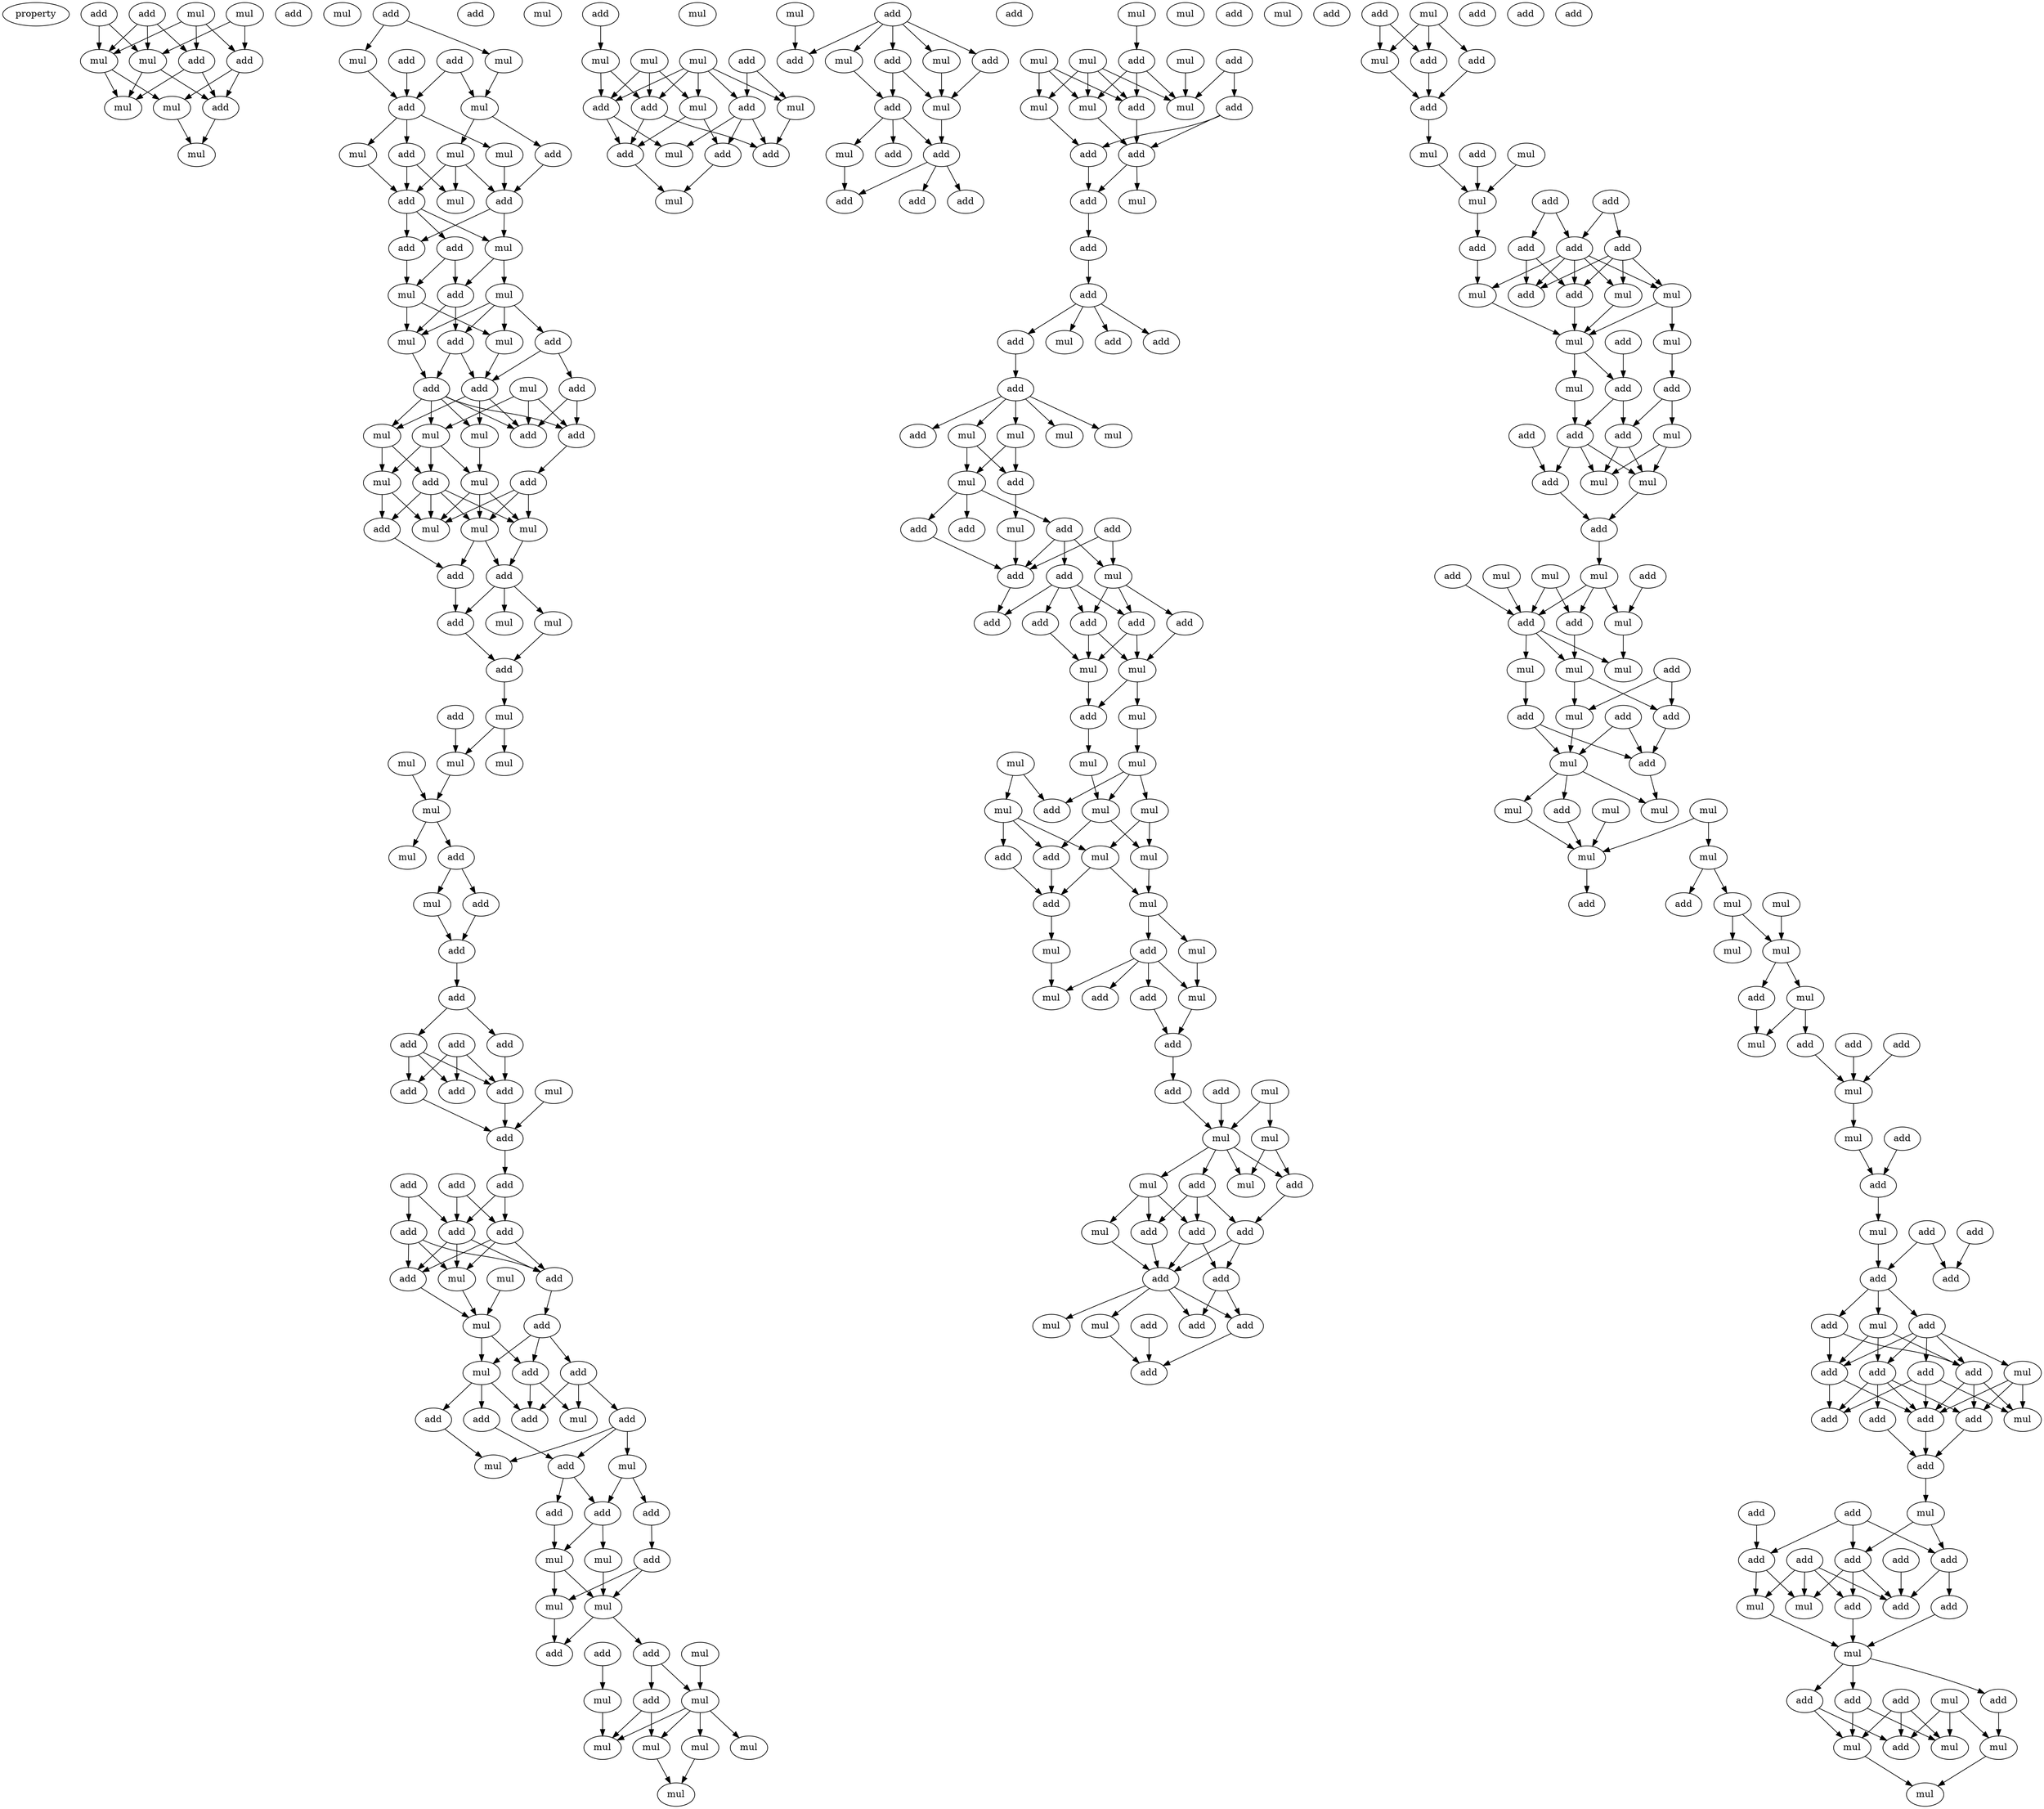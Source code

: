 digraph {
    node [fontcolor=black]
    property [mul=2,lf=2.0]
    0 [ label = mul ];
    1 [ label = mul ];
    2 [ label = add ];
    3 [ label = add ];
    4 [ label = add ];
    5 [ label = mul ];
    6 [ label = add ];
    7 [ label = mul ];
    8 [ label = add ];
    9 [ label = mul ];
    10 [ label = mul ];
    11 [ label = add ];
    12 [ label = mul ];
    13 [ label = mul ];
    14 [ label = add ];
    15 [ label = mul ];
    16 [ label = add ];
    17 [ label = add ];
    18 [ label = mul ];
    19 [ label = mul ];
    20 [ label = add ];
    21 [ label = mul ];
    22 [ label = mul ];
    23 [ label = mul ];
    24 [ label = add ];
    25 [ label = add ];
    26 [ label = add ];
    27 [ label = mul ];
    28 [ label = add ];
    29 [ label = add ];
    30 [ label = mul ];
    31 [ label = add ];
    32 [ label = mul ];
    33 [ label = add ];
    34 [ label = mul ];
    35 [ label = mul ];
    36 [ label = mul ];
    37 [ label = add ];
    38 [ label = add ];
    39 [ label = mul ];
    40 [ label = add ];
    41 [ label = add ];
    42 [ label = add ];
    43 [ label = add ];
    44 [ label = add ];
    45 [ label = mul ];
    46 [ label = mul ];
    47 [ label = mul ];
    48 [ label = mul ];
    49 [ label = add ];
    50 [ label = add ];
    51 [ label = mul ];
    52 [ label = mul ];
    53 [ label = mul ];
    54 [ label = mul ];
    55 [ label = add ];
    56 [ label = add ];
    57 [ label = add ];
    58 [ label = add ];
    59 [ label = mul ];
    60 [ label = add ];
    61 [ label = mul ];
    62 [ label = add ];
    63 [ label = mul ];
    64 [ label = add ];
    65 [ label = mul ];
    66 [ label = mul ];
    67 [ label = mul ];
    68 [ label = mul ];
    69 [ label = mul ];
    70 [ label = mul ];
    71 [ label = add ];
    72 [ label = mul ];
    73 [ label = add ];
    74 [ label = add ];
    75 [ label = add ];
    76 [ label = add ];
    77 [ label = add ];
    78 [ label = add ];
    79 [ label = add ];
    80 [ label = mul ];
    81 [ label = add ];
    82 [ label = add ];
    83 [ label = add ];
    84 [ label = add ];
    85 [ label = add ];
    86 [ label = add ];
    87 [ label = add ];
    88 [ label = add ];
    89 [ label = add ];
    90 [ label = add ];
    91 [ label = add ];
    92 [ label = mul ];
    93 [ label = mul ];
    94 [ label = add ];
    95 [ label = mul ];
    96 [ label = add ];
    97 [ label = mul ];
    98 [ label = add ];
    99 [ label = add ];
    100 [ label = add ];
    101 [ label = add ];
    102 [ label = add ];
    103 [ label = mul ];
    104 [ label = mul ];
    105 [ label = mul ];
    106 [ label = add ];
    107 [ label = add ];
    108 [ label = add ];
    109 [ label = add ];
    110 [ label = mul ];
    111 [ label = add ];
    112 [ label = mul ];
    113 [ label = mul ];
    114 [ label = mul ];
    115 [ label = add ];
    116 [ label = add ];
    117 [ label = add ];
    118 [ label = mul ];
    119 [ label = mul ];
    120 [ label = mul ];
    121 [ label = add ];
    122 [ label = mul ];
    123 [ label = mul ];
    124 [ label = mul ];
    125 [ label = mul ];
    126 [ label = mul ];
    127 [ label = add ];
    128 [ label = mul ];
    129 [ label = add ];
    130 [ label = mul ];
    131 [ label = mul ];
    132 [ label = add ];
    133 [ label = mul ];
    134 [ label = add ];
    135 [ label = add ];
    136 [ label = mul ];
    137 [ label = add ];
    138 [ label = mul ];
    139 [ label = add ];
    140 [ label = add ];
    141 [ label = mul ];
    142 [ label = mul ];
    143 [ label = mul ];
    144 [ label = add ];
    145 [ label = add ];
    146 [ label = mul ];
    147 [ label = mul ];
    148 [ label = add ];
    149 [ label = add ];
    150 [ label = add ];
    151 [ label = add ];
    152 [ label = mul ];
    153 [ label = mul ];
    154 [ label = add ];
    155 [ label = add ];
    156 [ label = add ];
    157 [ label = add ];
    158 [ label = add ];
    159 [ label = mul ];
    160 [ label = add ];
    161 [ label = mul ];
    162 [ label = mul ];
    163 [ label = add ];
    164 [ label = mul ];
    165 [ label = mul ];
    166 [ label = add ];
    167 [ label = mul ];
    168 [ label = mul ];
    169 [ label = add ];
    170 [ label = add ];
    171 [ label = add ];
    172 [ label = add ];
    173 [ label = mul ];
    174 [ label = mul ];
    175 [ label = add ];
    176 [ label = add ];
    177 [ label = add ];
    178 [ label = mul ];
    179 [ label = add ];
    180 [ label = add ];
    181 [ label = add ];
    182 [ label = add ];
    183 [ label = add ];
    184 [ label = mul ];
    185 [ label = mul ];
    186 [ label = mul ];
    187 [ label = mul ];
    188 [ label = add ];
    189 [ label = mul ];
    190 [ label = mul ];
    191 [ label = add ];
    192 [ label = add ];
    193 [ label = add ];
    194 [ label = add ];
    195 [ label = mul ];
    196 [ label = add ];
    197 [ label = add ];
    198 [ label = add ];
    199 [ label = add ];
    200 [ label = add ];
    201 [ label = add ];
    202 [ label = add ];
    203 [ label = mul ];
    204 [ label = mul ];
    205 [ label = mul ];
    206 [ label = add ];
    207 [ label = mul ];
    208 [ label = mul ];
    209 [ label = mul ];
    210 [ label = mul ];
    211 [ label = mul ];
    212 [ label = mul ];
    213 [ label = add ];
    214 [ label = add ];
    215 [ label = mul ];
    216 [ label = add ];
    217 [ label = mul ];
    218 [ label = mul ];
    219 [ label = add ];
    220 [ label = mul ];
    221 [ label = add ];
    222 [ label = mul ];
    223 [ label = mul ];
    224 [ label = mul ];
    225 [ label = mul ];
    226 [ label = add ];
    227 [ label = add ];
    228 [ label = add ];
    229 [ label = add ];
    230 [ label = mul ];
    231 [ label = add ];
    232 [ label = add ];
    233 [ label = mul ];
    234 [ label = mul ];
    235 [ label = add ];
    236 [ label = add ];
    237 [ label = mul ];
    238 [ label = mul ];
    239 [ label = add ];
    240 [ label = mul ];
    241 [ label = add ];
    242 [ label = add ];
    243 [ label = add ];
    244 [ label = add ];
    245 [ label = add ];
    246 [ label = add ];
    247 [ label = mul ];
    248 [ label = add ];
    249 [ label = mul ];
    250 [ label = add ];
    251 [ label = add ];
    252 [ label = mul ];
    253 [ label = add ];
    254 [ label = add ];
    255 [ label = add ];
    256 [ label = mul ];
    257 [ label = add ];
    258 [ label = mul ];
    259 [ label = add ];
    260 [ label = add ];
    261 [ label = mul ];
    262 [ label = add ];
    263 [ label = add ];
    264 [ label = mul ];
    265 [ label = add ];
    266 [ label = add ];
    267 [ label = add ];
    268 [ label = add ];
    269 [ label = mul ];
    270 [ label = mul ];
    271 [ label = add ];
    272 [ label = add ];
    273 [ label = mul ];
    274 [ label = add ];
    275 [ label = mul ];
    276 [ label = mul ];
    277 [ label = add ];
    278 [ label = mul ];
    279 [ label = add ];
    280 [ label = add ];
    281 [ label = add ];
    282 [ label = mul ];
    283 [ label = add ];
    284 [ label = mul ];
    285 [ label = add ];
    286 [ label = mul ];
    287 [ label = add ];
    288 [ label = add ];
    289 [ label = mul ];
    290 [ label = add ];
    291 [ label = mul ];
    292 [ label = mul ];
    293 [ label = add ];
    294 [ label = mul ];
    295 [ label = add ];
    296 [ label = mul ];
    297 [ label = mul ];
    298 [ label = mul ];
    299 [ label = add ];
    300 [ label = add ];
    301 [ label = mul ];
    302 [ label = add ];
    303 [ label = add ];
    304 [ label = mul ];
    305 [ label = add ];
    306 [ label = add ];
    307 [ label = mul ];
    308 [ label = mul ];
    309 [ label = mul ];
    310 [ label = mul ];
    311 [ label = mul ];
    312 [ label = mul ];
    313 [ label = add ];
    314 [ label = mul ];
    315 [ label = mul ];
    316 [ label = add ];
    317 [ label = mul ];
    318 [ label = mul ];
    319 [ label = add ];
    320 [ label = mul ];
    321 [ label = add ];
    322 [ label = add ];
    323 [ label = add ];
    324 [ label = add ];
    325 [ label = mul ];
    326 [ label = mul ];
    327 [ label = add ];
    328 [ label = mul ];
    329 [ label = add ];
    330 [ label = mul ];
    331 [ label = add ];
    332 [ label = add ];
    333 [ label = add ];
    334 [ label = add ];
    335 [ label = add ];
    336 [ label = mul ];
    337 [ label = add ];
    338 [ label = add ];
    339 [ label = add ];
    340 [ label = add ];
    341 [ label = add ];
    342 [ label = mul ];
    343 [ label = add ];
    344 [ label = mul ];
    345 [ label = add ];
    346 [ label = add ];
    347 [ label = add ];
    348 [ label = add ];
    349 [ label = add ];
    350 [ label = add ];
    351 [ label = mul ];
    352 [ label = add ];
    353 [ label = add ];
    354 [ label = add ];
    355 [ label = add ];
    356 [ label = add ];
    357 [ label = mul ];
    358 [ label = add ];
    359 [ label = add ];
    360 [ label = add ];
    361 [ label = mul ];
    362 [ label = mul ];
    363 [ label = add ];
    364 [ label = add ];
    365 [ label = add ];
    366 [ label = mul ];
    367 [ label = add ];
    368 [ label = mul ];
    369 [ label = add ];
    370 [ label = mul ];
    371 [ label = mul ];
    372 [ label = mul ];
    0 -> 5 [ name = 0 ];
    0 -> 8 [ name = 1 ];
    1 -> 6 [ name = 2 ];
    1 -> 7 [ name = 3 ];
    1 -> 8 [ name = 4 ];
    2 -> 5 [ name = 5 ];
    2 -> 6 [ name = 6 ];
    2 -> 7 [ name = 7 ];
    4 -> 5 [ name = 8 ];
    4 -> 7 [ name = 9 ];
    5 -> 9 [ name = 10 ];
    5 -> 11 [ name = 11 ];
    6 -> 9 [ name = 12 ];
    6 -> 11 [ name = 13 ];
    7 -> 9 [ name = 14 ];
    7 -> 10 [ name = 15 ];
    8 -> 10 [ name = 16 ];
    8 -> 11 [ name = 17 ];
    10 -> 12 [ name = 18 ];
    11 -> 12 [ name = 19 ];
    14 -> 15 [ name = 20 ];
    14 -> 18 [ name = 21 ];
    15 -> 20 [ name = 22 ];
    16 -> 20 [ name = 23 ];
    17 -> 19 [ name = 24 ];
    17 -> 20 [ name = 25 ];
    18 -> 19 [ name = 26 ];
    19 -> 23 [ name = 27 ];
    19 -> 25 [ name = 28 ];
    20 -> 21 [ name = 29 ];
    20 -> 22 [ name = 30 ];
    20 -> 24 [ name = 31 ];
    21 -> 26 [ name = 32 ];
    22 -> 28 [ name = 33 ];
    23 -> 26 [ name = 34 ];
    23 -> 27 [ name = 35 ];
    23 -> 28 [ name = 36 ];
    24 -> 27 [ name = 37 ];
    24 -> 28 [ name = 38 ];
    25 -> 26 [ name = 39 ];
    26 -> 30 [ name = 40 ];
    26 -> 31 [ name = 41 ];
    28 -> 29 [ name = 42 ];
    28 -> 30 [ name = 43 ];
    28 -> 31 [ name = 44 ];
    29 -> 33 [ name = 45 ];
    29 -> 34 [ name = 46 ];
    30 -> 32 [ name = 47 ];
    30 -> 33 [ name = 48 ];
    31 -> 34 [ name = 49 ];
    32 -> 35 [ name = 50 ];
    32 -> 36 [ name = 51 ];
    32 -> 37 [ name = 52 ];
    32 -> 38 [ name = 53 ];
    33 -> 36 [ name = 54 ];
    33 -> 38 [ name = 55 ];
    34 -> 35 [ name = 56 ];
    34 -> 36 [ name = 57 ];
    35 -> 42 [ name = 58 ];
    36 -> 40 [ name = 59 ];
    37 -> 41 [ name = 60 ];
    37 -> 42 [ name = 61 ];
    38 -> 40 [ name = 62 ];
    38 -> 42 [ name = 63 ];
    39 -> 43 [ name = 64 ];
    39 -> 44 [ name = 65 ];
    39 -> 46 [ name = 66 ];
    40 -> 43 [ name = 67 ];
    40 -> 44 [ name = 68 ];
    40 -> 45 [ name = 69 ];
    40 -> 46 [ name = 70 ];
    40 -> 47 [ name = 71 ];
    41 -> 43 [ name = 72 ];
    41 -> 44 [ name = 73 ];
    42 -> 43 [ name = 74 ];
    42 -> 45 [ name = 75 ];
    42 -> 47 [ name = 76 ];
    44 -> 50 [ name = 77 ];
    45 -> 48 [ name = 78 ];
    45 -> 49 [ name = 79 ];
    46 -> 48 [ name = 80 ];
    46 -> 49 [ name = 81 ];
    46 -> 51 [ name = 82 ];
    47 -> 51 [ name = 83 ];
    48 -> 53 [ name = 84 ];
    48 -> 55 [ name = 85 ];
    49 -> 52 [ name = 86 ];
    49 -> 53 [ name = 87 ];
    49 -> 54 [ name = 88 ];
    49 -> 55 [ name = 89 ];
    50 -> 52 [ name = 90 ];
    50 -> 53 [ name = 91 ];
    50 -> 54 [ name = 92 ];
    51 -> 52 [ name = 93 ];
    51 -> 53 [ name = 94 ];
    51 -> 54 [ name = 95 ];
    52 -> 56 [ name = 96 ];
    52 -> 57 [ name = 97 ];
    54 -> 57 [ name = 98 ];
    55 -> 56 [ name = 99 ];
    56 -> 58 [ name = 100 ];
    57 -> 58 [ name = 101 ];
    57 -> 59 [ name = 102 ];
    57 -> 61 [ name = 103 ];
    58 -> 62 [ name = 104 ];
    61 -> 62 [ name = 105 ];
    62 -> 63 [ name = 106 ];
    63 -> 65 [ name = 107 ];
    63 -> 68 [ name = 108 ];
    64 -> 65 [ name = 109 ];
    65 -> 69 [ name = 110 ];
    67 -> 69 [ name = 111 ];
    69 -> 70 [ name = 112 ];
    69 -> 71 [ name = 113 ];
    71 -> 72 [ name = 114 ];
    71 -> 73 [ name = 115 ];
    72 -> 74 [ name = 116 ];
    73 -> 74 [ name = 117 ];
    74 -> 75 [ name = 118 ];
    75 -> 76 [ name = 119 ];
    75 -> 77 [ name = 120 ];
    76 -> 81 [ name = 121 ];
    77 -> 79 [ name = 122 ];
    77 -> 81 [ name = 123 ];
    77 -> 82 [ name = 124 ];
    78 -> 79 [ name = 125 ];
    78 -> 81 [ name = 126 ];
    78 -> 82 [ name = 127 ];
    80 -> 83 [ name = 128 ];
    81 -> 83 [ name = 129 ];
    82 -> 83 [ name = 130 ];
    83 -> 85 [ name = 131 ];
    84 -> 88 [ name = 132 ];
    84 -> 89 [ name = 133 ];
    85 -> 88 [ name = 134 ];
    85 -> 89 [ name = 135 ];
    86 -> 87 [ name = 136 ];
    86 -> 89 [ name = 137 ];
    87 -> 90 [ name = 138 ];
    87 -> 91 [ name = 139 ];
    87 -> 93 [ name = 140 ];
    88 -> 90 [ name = 141 ];
    88 -> 91 [ name = 142 ];
    88 -> 93 [ name = 143 ];
    89 -> 90 [ name = 144 ];
    89 -> 91 [ name = 145 ];
    89 -> 93 [ name = 146 ];
    90 -> 94 [ name = 147 ];
    91 -> 95 [ name = 148 ];
    92 -> 95 [ name = 149 ];
    93 -> 95 [ name = 150 ];
    94 -> 96 [ name = 151 ];
    94 -> 97 [ name = 152 ];
    94 -> 98 [ name = 153 ];
    95 -> 97 [ name = 154 ];
    95 -> 98 [ name = 155 ];
    96 -> 99 [ name = 156 ];
    96 -> 100 [ name = 157 ];
    96 -> 103 [ name = 158 ];
    97 -> 100 [ name = 159 ];
    97 -> 101 [ name = 160 ];
    97 -> 102 [ name = 161 ];
    98 -> 100 [ name = 162 ];
    98 -> 103 [ name = 163 ];
    99 -> 104 [ name = 164 ];
    99 -> 105 [ name = 165 ];
    99 -> 106 [ name = 166 ];
    101 -> 106 [ name = 167 ];
    102 -> 104 [ name = 168 ];
    105 -> 107 [ name = 169 ];
    105 -> 108 [ name = 170 ];
    106 -> 108 [ name = 171 ];
    106 -> 109 [ name = 172 ];
    107 -> 111 [ name = 173 ];
    108 -> 110 [ name = 174 ];
    108 -> 112 [ name = 175 ];
    109 -> 110 [ name = 176 ];
    110 -> 113 [ name = 177 ];
    110 -> 114 [ name = 178 ];
    111 -> 113 [ name = 179 ];
    111 -> 114 [ name = 180 ];
    112 -> 114 [ name = 181 ];
    113 -> 117 [ name = 182 ];
    114 -> 115 [ name = 183 ];
    114 -> 117 [ name = 184 ];
    115 -> 119 [ name = 185 ];
    115 -> 121 [ name = 186 ];
    116 -> 120 [ name = 187 ];
    118 -> 119 [ name = 188 ];
    119 -> 122 [ name = 189 ];
    119 -> 123 [ name = 190 ];
    119 -> 124 [ name = 191 ];
    119 -> 125 [ name = 192 ];
    120 -> 122 [ name = 193 ];
    121 -> 122 [ name = 194 ];
    121 -> 125 [ name = 195 ];
    123 -> 126 [ name = 196 ];
    125 -> 126 [ name = 197 ];
    127 -> 128 [ name = 198 ];
    128 -> 132 [ name = 199 ];
    128 -> 134 [ name = 200 ];
    129 -> 133 [ name = 201 ];
    129 -> 135 [ name = 202 ];
    130 -> 132 [ name = 203 ];
    130 -> 133 [ name = 204 ];
    130 -> 134 [ name = 205 ];
    130 -> 135 [ name = 206 ];
    130 -> 136 [ name = 207 ];
    131 -> 132 [ name = 208 ];
    131 -> 134 [ name = 209 ];
    131 -> 136 [ name = 210 ];
    132 -> 137 [ name = 211 ];
    132 -> 138 [ name = 212 ];
    133 -> 139 [ name = 213 ];
    134 -> 137 [ name = 214 ];
    134 -> 139 [ name = 215 ];
    135 -> 138 [ name = 216 ];
    135 -> 139 [ name = 217 ];
    135 -> 140 [ name = 218 ];
    136 -> 137 [ name = 219 ];
    136 -> 140 [ name = 220 ];
    137 -> 141 [ name = 221 ];
    140 -> 141 [ name = 222 ];
    143 -> 149 [ name = 223 ];
    145 -> 146 [ name = 224 ];
    145 -> 147 [ name = 225 ];
    145 -> 148 [ name = 226 ];
    145 -> 149 [ name = 227 ];
    145 -> 150 [ name = 228 ];
    146 -> 151 [ name = 229 ];
    147 -> 152 [ name = 230 ];
    148 -> 152 [ name = 231 ];
    150 -> 151 [ name = 232 ];
    150 -> 152 [ name = 233 ];
    151 -> 153 [ name = 234 ];
    151 -> 154 [ name = 235 ];
    151 -> 155 [ name = 236 ];
    152 -> 154 [ name = 237 ];
    153 -> 157 [ name = 238 ];
    154 -> 156 [ name = 239 ];
    154 -> 157 [ name = 240 ];
    154 -> 158 [ name = 241 ];
    159 -> 163 [ name = 242 ];
    160 -> 166 [ name = 243 ];
    160 -> 168 [ name = 244 ];
    161 -> 165 [ name = 245 ];
    161 -> 167 [ name = 246 ];
    161 -> 169 [ name = 247 ];
    162 -> 168 [ name = 248 ];
    163 -> 167 [ name = 249 ];
    163 -> 168 [ name = 250 ];
    163 -> 169 [ name = 251 ];
    164 -> 165 [ name = 252 ];
    164 -> 167 [ name = 253 ];
    164 -> 168 [ name = 254 ];
    164 -> 169 [ name = 255 ];
    165 -> 171 [ name = 256 ];
    166 -> 170 [ name = 257 ];
    166 -> 171 [ name = 258 ];
    167 -> 170 [ name = 259 ];
    169 -> 170 [ name = 260 ];
    170 -> 172 [ name = 261 ];
    170 -> 173 [ name = 262 ];
    171 -> 172 [ name = 263 ];
    172 -> 175 [ name = 264 ];
    175 -> 176 [ name = 265 ];
    176 -> 177 [ name = 266 ];
    176 -> 178 [ name = 267 ];
    176 -> 179 [ name = 268 ];
    176 -> 180 [ name = 269 ];
    177 -> 182 [ name = 270 ];
    182 -> 183 [ name = 271 ];
    182 -> 184 [ name = 272 ];
    182 -> 185 [ name = 273 ];
    182 -> 186 [ name = 274 ];
    182 -> 187 [ name = 275 ];
    184 -> 188 [ name = 276 ];
    184 -> 189 [ name = 277 ];
    187 -> 188 [ name = 278 ];
    187 -> 189 [ name = 279 ];
    188 -> 190 [ name = 280 ];
    189 -> 191 [ name = 281 ];
    189 -> 192 [ name = 282 ];
    189 -> 194 [ name = 283 ];
    190 -> 197 [ name = 284 ];
    191 -> 197 [ name = 285 ];
    192 -> 195 [ name = 286 ];
    192 -> 196 [ name = 287 ];
    192 -> 197 [ name = 288 ];
    193 -> 195 [ name = 289 ];
    193 -> 197 [ name = 290 ];
    195 -> 199 [ name = 291 ];
    195 -> 201 [ name = 292 ];
    195 -> 202 [ name = 293 ];
    196 -> 198 [ name = 294 ];
    196 -> 200 [ name = 295 ];
    196 -> 201 [ name = 296 ];
    196 -> 202 [ name = 297 ];
    197 -> 200 [ name = 298 ];
    198 -> 203 [ name = 299 ];
    199 -> 204 [ name = 300 ];
    201 -> 203 [ name = 301 ];
    201 -> 204 [ name = 302 ];
    202 -> 203 [ name = 303 ];
    202 -> 204 [ name = 304 ];
    203 -> 206 [ name = 305 ];
    204 -> 205 [ name = 306 ];
    204 -> 206 [ name = 307 ];
    205 -> 207 [ name = 308 ];
    206 -> 209 [ name = 309 ];
    207 -> 210 [ name = 310 ];
    207 -> 212 [ name = 311 ];
    207 -> 213 [ name = 312 ];
    208 -> 211 [ name = 313 ];
    208 -> 213 [ name = 314 ];
    209 -> 210 [ name = 315 ];
    210 -> 214 [ name = 316 ];
    210 -> 218 [ name = 317 ];
    211 -> 214 [ name = 318 ];
    211 -> 215 [ name = 319 ];
    211 -> 216 [ name = 320 ];
    212 -> 215 [ name = 321 ];
    212 -> 218 [ name = 322 ];
    214 -> 219 [ name = 323 ];
    215 -> 219 [ name = 324 ];
    215 -> 220 [ name = 325 ];
    216 -> 219 [ name = 326 ];
    218 -> 220 [ name = 327 ];
    219 -> 223 [ name = 328 ];
    220 -> 221 [ name = 329 ];
    220 -> 222 [ name = 330 ];
    221 -> 224 [ name = 331 ];
    221 -> 225 [ name = 332 ];
    221 -> 226 [ name = 333 ];
    221 -> 227 [ name = 334 ];
    222 -> 224 [ name = 335 ];
    223 -> 225 [ name = 336 ];
    224 -> 228 [ name = 337 ];
    226 -> 228 [ name = 338 ];
    228 -> 231 [ name = 339 ];
    229 -> 233 [ name = 340 ];
    230 -> 233 [ name = 341 ];
    230 -> 234 [ name = 342 ];
    231 -> 233 [ name = 343 ];
    233 -> 235 [ name = 344 ];
    233 -> 236 [ name = 345 ];
    233 -> 237 [ name = 346 ];
    233 -> 238 [ name = 347 ];
    234 -> 235 [ name = 348 ];
    234 -> 238 [ name = 349 ];
    235 -> 239 [ name = 350 ];
    236 -> 239 [ name = 351 ];
    236 -> 241 [ name = 352 ];
    236 -> 242 [ name = 353 ];
    237 -> 240 [ name = 354 ];
    237 -> 241 [ name = 355 ];
    237 -> 242 [ name = 356 ];
    239 -> 243 [ name = 357 ];
    239 -> 244 [ name = 358 ];
    240 -> 244 [ name = 359 ];
    241 -> 243 [ name = 360 ];
    241 -> 244 [ name = 361 ];
    242 -> 244 [ name = 362 ];
    243 -> 245 [ name = 363 ];
    243 -> 248 [ name = 364 ];
    244 -> 245 [ name = 365 ];
    244 -> 247 [ name = 366 ];
    244 -> 248 [ name = 367 ];
    244 -> 249 [ name = 368 ];
    245 -> 250 [ name = 369 ];
    246 -> 250 [ name = 370 ];
    249 -> 250 [ name = 371 ];
    251 -> 255 [ name = 372 ];
    251 -> 256 [ name = 373 ];
    252 -> 254 [ name = 374 ];
    252 -> 255 [ name = 375 ];
    252 -> 256 [ name = 376 ];
    254 -> 257 [ name = 377 ];
    255 -> 257 [ name = 378 ];
    256 -> 257 [ name = 379 ];
    257 -> 258 [ name = 380 ];
    258 -> 264 [ name = 381 ];
    259 -> 264 [ name = 382 ];
    261 -> 264 [ name = 383 ];
    262 -> 266 [ name = 384 ];
    262 -> 268 [ name = 385 ];
    263 -> 265 [ name = 386 ];
    263 -> 266 [ name = 387 ];
    264 -> 267 [ name = 388 ];
    265 -> 269 [ name = 389 ];
    265 -> 270 [ name = 390 ];
    265 -> 271 [ name = 391 ];
    265 -> 272 [ name = 392 ];
    266 -> 269 [ name = 393 ];
    266 -> 270 [ name = 394 ];
    266 -> 271 [ name = 395 ];
    266 -> 272 [ name = 396 ];
    266 -> 273 [ name = 397 ];
    267 -> 273 [ name = 398 ];
    268 -> 271 [ name = 399 ];
    268 -> 272 [ name = 400 ];
    269 -> 275 [ name = 401 ];
    269 -> 276 [ name = 402 ];
    270 -> 275 [ name = 403 ];
    271 -> 275 [ name = 404 ];
    273 -> 275 [ name = 405 ];
    274 -> 277 [ name = 406 ];
    275 -> 277 [ name = 407 ];
    275 -> 278 [ name = 408 ];
    276 -> 279 [ name = 409 ];
    277 -> 280 [ name = 410 ];
    277 -> 283 [ name = 411 ];
    278 -> 280 [ name = 412 ];
    279 -> 282 [ name = 413 ];
    279 -> 283 [ name = 414 ];
    280 -> 284 [ name = 415 ];
    280 -> 285 [ name = 416 ];
    280 -> 286 [ name = 417 ];
    281 -> 285 [ name = 418 ];
    282 -> 284 [ name = 419 ];
    282 -> 286 [ name = 420 ];
    283 -> 284 [ name = 421 ];
    283 -> 286 [ name = 422 ];
    284 -> 287 [ name = 423 ];
    285 -> 287 [ name = 424 ];
    287 -> 289 [ name = 425 ];
    288 -> 294 [ name = 426 ];
    289 -> 293 [ name = 427 ];
    289 -> 294 [ name = 428 ];
    289 -> 295 [ name = 429 ];
    290 -> 293 [ name = 430 ];
    291 -> 293 [ name = 431 ];
    291 -> 295 [ name = 432 ];
    292 -> 293 [ name = 433 ];
    293 -> 296 [ name = 434 ];
    293 -> 297 [ name = 435 ];
    293 -> 298 [ name = 436 ];
    294 -> 298 [ name = 437 ];
    295 -> 297 [ name = 438 ];
    296 -> 302 [ name = 439 ];
    297 -> 300 [ name = 440 ];
    297 -> 301 [ name = 441 ];
    299 -> 300 [ name = 442 ];
    299 -> 301 [ name = 443 ];
    300 -> 305 [ name = 444 ];
    301 -> 304 [ name = 445 ];
    302 -> 304 [ name = 446 ];
    302 -> 305 [ name = 447 ];
    303 -> 304 [ name = 448 ];
    303 -> 305 [ name = 449 ];
    304 -> 306 [ name = 450 ];
    304 -> 307 [ name = 451 ];
    304 -> 308 [ name = 452 ];
    305 -> 307 [ name = 453 ];
    306 -> 311 [ name = 454 ];
    308 -> 311 [ name = 455 ];
    309 -> 311 [ name = 456 ];
    309 -> 312 [ name = 457 ];
    310 -> 311 [ name = 458 ];
    311 -> 316 [ name = 459 ];
    312 -> 313 [ name = 460 ];
    312 -> 314 [ name = 461 ];
    314 -> 317 [ name = 462 ];
    314 -> 318 [ name = 463 ];
    315 -> 318 [ name = 464 ];
    318 -> 319 [ name = 465 ];
    318 -> 320 [ name = 466 ];
    319 -> 325 [ name = 467 ];
    320 -> 324 [ name = 468 ];
    320 -> 325 [ name = 469 ];
    321 -> 326 [ name = 470 ];
    323 -> 326 [ name = 471 ];
    324 -> 326 [ name = 472 ];
    326 -> 328 [ name = 473 ];
    327 -> 329 [ name = 474 ];
    328 -> 329 [ name = 475 ];
    329 -> 330 [ name = 476 ];
    330 -> 334 [ name = 477 ];
    331 -> 333 [ name = 478 ];
    331 -> 334 [ name = 479 ];
    332 -> 333 [ name = 480 ];
    334 -> 335 [ name = 481 ];
    334 -> 336 [ name = 482 ];
    334 -> 337 [ name = 483 ];
    335 -> 338 [ name = 484 ];
    335 -> 339 [ name = 485 ];
    335 -> 340 [ name = 486 ];
    335 -> 341 [ name = 487 ];
    335 -> 342 [ name = 488 ];
    336 -> 338 [ name = 489 ];
    336 -> 339 [ name = 490 ];
    336 -> 340 [ name = 491 ];
    337 -> 339 [ name = 492 ];
    337 -> 340 [ name = 493 ];
    338 -> 343 [ name = 494 ];
    338 -> 345 [ name = 495 ];
    338 -> 346 [ name = 496 ];
    338 -> 347 [ name = 497 ];
    339 -> 346 [ name = 498 ];
    339 -> 347 [ name = 499 ];
    340 -> 344 [ name = 500 ];
    340 -> 345 [ name = 501 ];
    340 -> 347 [ name = 502 ];
    341 -> 344 [ name = 503 ];
    341 -> 346 [ name = 504 ];
    341 -> 347 [ name = 505 ];
    342 -> 344 [ name = 506 ];
    342 -> 345 [ name = 507 ];
    342 -> 347 [ name = 508 ];
    343 -> 348 [ name = 509 ];
    345 -> 348 [ name = 510 ];
    347 -> 348 [ name = 511 ];
    348 -> 351 [ name = 512 ];
    349 -> 355 [ name = 513 ];
    350 -> 352 [ name = 514 ];
    350 -> 355 [ name = 515 ];
    350 -> 356 [ name = 516 ];
    351 -> 352 [ name = 517 ];
    351 -> 356 [ name = 518 ];
    352 -> 358 [ name = 519 ];
    352 -> 359 [ name = 520 ];
    352 -> 361 [ name = 521 ];
    353 -> 357 [ name = 522 ];
    353 -> 358 [ name = 523 ];
    353 -> 359 [ name = 524 ];
    353 -> 361 [ name = 525 ];
    354 -> 359 [ name = 526 ];
    355 -> 357 [ name = 527 ];
    355 -> 361 [ name = 528 ];
    356 -> 359 [ name = 529 ];
    356 -> 360 [ name = 530 ];
    357 -> 362 [ name = 531 ];
    358 -> 362 [ name = 532 ];
    360 -> 362 [ name = 533 ];
    362 -> 364 [ name = 534 ];
    362 -> 365 [ name = 535 ];
    362 -> 367 [ name = 536 ];
    363 -> 368 [ name = 537 ];
    363 -> 369 [ name = 538 ];
    363 -> 370 [ name = 539 ];
    364 -> 369 [ name = 540 ];
    364 -> 370 [ name = 541 ];
    365 -> 371 [ name = 542 ];
    366 -> 368 [ name = 543 ];
    366 -> 369 [ name = 544 ];
    366 -> 371 [ name = 545 ];
    367 -> 368 [ name = 546 ];
    367 -> 370 [ name = 547 ];
    370 -> 372 [ name = 548 ];
    371 -> 372 [ name = 549 ];
}
